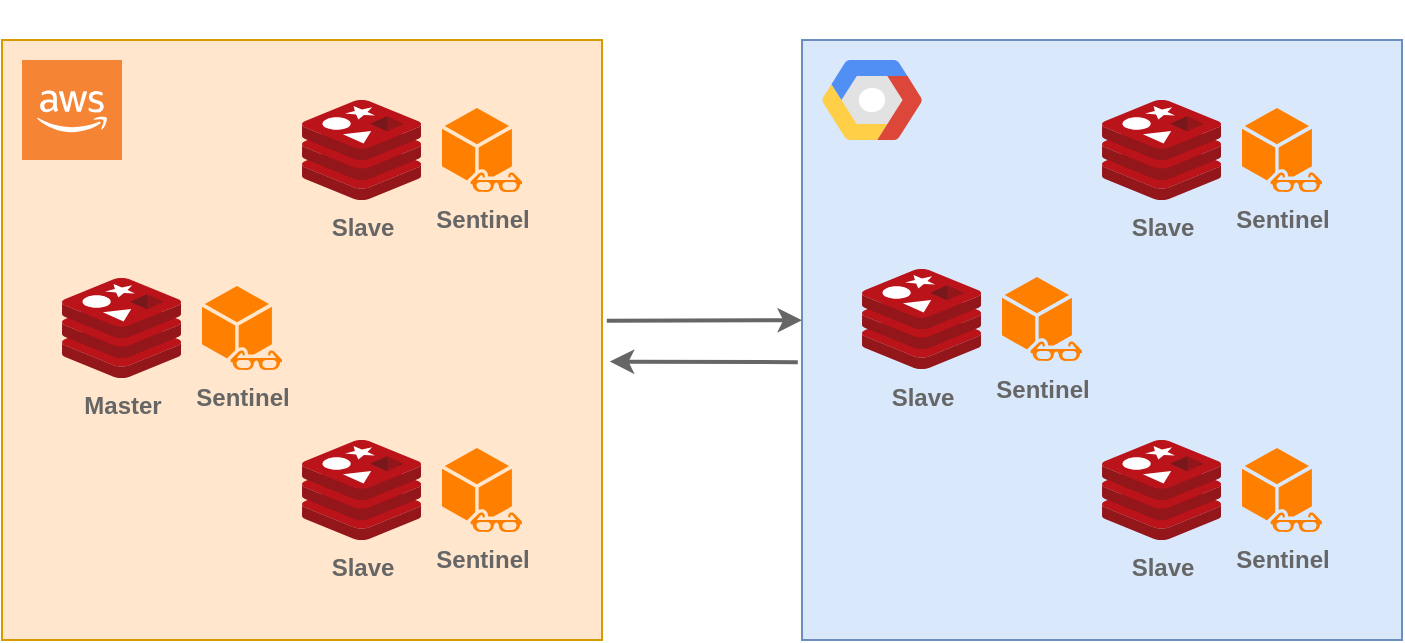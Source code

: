 <mxfile version="21.6.2" type="device">
  <diagram id="ft3K3jmwPGcE1OMdkpmU" name="Strona-1">
    <mxGraphModel dx="810" dy="538" grid="1" gridSize="10" guides="1" tooltips="1" connect="1" arrows="1" fold="1" page="1" pageScale="1" pageWidth="827" pageHeight="1169" math="0" shadow="0">
      <root>
        <mxCell id="0" />
        <mxCell id="1" parent="0" />
        <mxCell id="JrnWknX_qh0OFRoo8AEq-7" value="" style="rounded=0;whiteSpace=wrap;html=1;fillColor=#ffe6cc;strokeColor=#d79b00;" parent="1" vertex="1">
          <mxGeometry x="40" y="80" width="300" height="300" as="geometry" />
        </mxCell>
        <mxCell id="JrnWknX_qh0OFRoo8AEq-9" value="" style="rounded=0;whiteSpace=wrap;html=1;fillColor=#dae8fc;strokeColor=#6c8ebf;" parent="1" vertex="1">
          <mxGeometry x="440" y="80" width="300" height="300" as="geometry" />
        </mxCell>
        <mxCell id="JrnWknX_qh0OFRoo8AEq-6" value="" style="shape=mxgraph.gcp2.google_cloud_platform;fillColor=#F6F6F6;strokeColor=none;shadow=0;gradientColor=none;fontColor=#007FFF;spacingRight=0;spacingLeft=6;" parent="1" vertex="1">
          <mxGeometry x="450" y="90" width="50" height="40" as="geometry" />
        </mxCell>
        <mxCell id="JrnWknX_qh0OFRoo8AEq-3" value="" style="outlineConnect=0;dashed=0;verticalLabelPosition=bottom;verticalAlign=top;align=center;html=1;shape=mxgraph.aws3.cloud_2;fillColor=#F58534;gradientColor=none;" parent="1" vertex="1">
          <mxGeometry x="50" y="90" width="50" height="50" as="geometry" />
        </mxCell>
        <mxCell id="JrnWknX_qh0OFRoo8AEq-32" value="" style="endArrow=classic;html=1;rounded=0;fontColor=#666666;entryX=0;entryY=0.467;entryDx=0;entryDy=0;entryPerimeter=0;exitX=1.008;exitY=0.468;exitDx=0;exitDy=0;exitPerimeter=0;strokeColor=#666666;strokeWidth=2;" parent="1" source="JrnWknX_qh0OFRoo8AEq-7" target="JrnWknX_qh0OFRoo8AEq-9" edge="1">
          <mxGeometry width="50" height="50" relative="1" as="geometry">
            <mxPoint x="451" y="210" as="sourcePoint" />
            <mxPoint x="520" y="210.1" as="targetPoint" />
          </mxGeometry>
        </mxCell>
        <mxCell id="JrnWknX_qh0OFRoo8AEq-35" value="" style="endArrow=none;html=1;rounded=0;fontColor=#666666;entryX=-0.007;entryY=0.537;entryDx=0;entryDy=0;entryPerimeter=0;exitX=1.013;exitY=0.536;exitDx=0;exitDy=0;exitPerimeter=0;strokeColor=#666666;strokeWidth=2;startArrow=classic;startFill=1;endFill=0;" parent="1" source="JrnWknX_qh0OFRoo8AEq-7" target="JrnWknX_qh0OFRoo8AEq-9" edge="1">
          <mxGeometry width="50" height="50" relative="1" as="geometry">
            <mxPoint x="451" y="230" as="sourcePoint" />
            <mxPoint x="520" y="230.1" as="targetPoint" />
          </mxGeometry>
        </mxCell>
        <mxCell id="JrnWknX_qh0OFRoo8AEq-42" value="" style="sketch=0;aspect=fixed;html=1;points=[];align=center;image;fontSize=12;image=img/lib/mscae/Cache_Redis_Product.svg;fontColor=#007FFF;gradientColor=none;opacity=0;" parent="1" vertex="1">
          <mxGeometry x="375" y="60" width="50" height="42" as="geometry" />
        </mxCell>
        <mxCell id="JrnWknX_qh0OFRoo8AEq-44" value="Slave" style="sketch=0;aspect=fixed;html=1;points=[];align=center;image;fontSize=12;image=img/lib/mscae/Cache_Redis_Product.svg;fontColor=#666666;gradientColor=none;fontStyle=1;labelBackgroundColor=none;" parent="1" vertex="1">
          <mxGeometry x="190" y="280" width="59.53" height="50" as="geometry" />
        </mxCell>
        <mxCell id="972WV74ruK0YMcEmgfNz-1" value="Sentinel" style="sketch=0;pointerEvents=1;shadow=0;dashed=0;html=1;strokeColor=none;fillColor=#FF8000;labelPosition=center;verticalLabelPosition=bottom;verticalAlign=top;outlineConnect=0;align=center;shape=mxgraph.office.communications.watcher_node;labelBackgroundColor=none;fillStyle=auto;fontColor=#666666;fontStyle=1" parent="1" vertex="1">
          <mxGeometry x="260" y="114" width="40" height="42" as="geometry" />
        </mxCell>
        <mxCell id="972WV74ruK0YMcEmgfNz-2" value="Sentinel" style="sketch=0;pointerEvents=1;shadow=0;dashed=0;html=1;strokeColor=none;fillColor=#FF8000;labelPosition=center;verticalLabelPosition=bottom;verticalAlign=top;outlineConnect=0;align=center;shape=mxgraph.office.communications.watcher_node;labelBackgroundColor=none;fillStyle=auto;fontColor=#666666;fontStyle=1" parent="1" vertex="1">
          <mxGeometry x="260" y="284" width="40" height="42" as="geometry" />
        </mxCell>
        <mxCell id="972WV74ruK0YMcEmgfNz-3" value="Sentinel" style="sketch=0;pointerEvents=1;shadow=0;dashed=0;html=1;strokeColor=none;fillColor=#FF8000;labelPosition=center;verticalLabelPosition=bottom;verticalAlign=top;outlineConnect=0;align=center;shape=mxgraph.office.communications.watcher_node;labelBackgroundColor=none;fillStyle=auto;fontColor=#666666;fontStyle=1" parent="1" vertex="1">
          <mxGeometry x="140" y="203" width="40" height="42" as="geometry" />
        </mxCell>
        <mxCell id="972WV74ruK0YMcEmgfNz-4" value="Sentinel" style="sketch=0;pointerEvents=1;shadow=0;dashed=0;html=1;strokeColor=none;fillColor=#FF8000;labelPosition=center;verticalLabelPosition=bottom;verticalAlign=top;outlineConnect=0;align=center;shape=mxgraph.office.communications.watcher_node;labelBackgroundColor=none;fillStyle=auto;fontColor=#666666;fontStyle=1" parent="1" vertex="1">
          <mxGeometry x="660" y="114" width="40" height="42" as="geometry" />
        </mxCell>
        <mxCell id="972WV74ruK0YMcEmgfNz-5" value="Sentinel" style="sketch=0;pointerEvents=1;shadow=0;dashed=0;html=1;strokeColor=none;fillColor=#FF8000;labelPosition=center;verticalLabelPosition=bottom;verticalAlign=top;outlineConnect=0;align=center;shape=mxgraph.office.communications.watcher_node;labelBackgroundColor=none;fillStyle=auto;fontColor=#666666;fontStyle=1" parent="1" vertex="1">
          <mxGeometry x="540" y="198.5" width="40" height="42" as="geometry" />
        </mxCell>
        <mxCell id="972WV74ruK0YMcEmgfNz-7" value="Master" style="sketch=0;aspect=fixed;html=1;points=[];align=center;image;fontSize=12;image=img/lib/mscae/Cache_Redis_Product.svg;fontColor=#666666;gradientColor=none;fontStyle=1;labelBackgroundColor=none;" parent="1" vertex="1">
          <mxGeometry x="70" y="199" width="59.53" height="50" as="geometry" />
        </mxCell>
        <mxCell id="972WV74ruK0YMcEmgfNz-8" value="Slave" style="sketch=0;aspect=fixed;html=1;points=[];align=center;image;fontSize=12;image=img/lib/mscae/Cache_Redis_Product.svg;fontColor=#666666;gradientColor=none;fontStyle=1;labelBackgroundColor=none;" parent="1" vertex="1">
          <mxGeometry x="190" y="110" width="59.53" height="50" as="geometry" />
        </mxCell>
        <mxCell id="972WV74ruK0YMcEmgfNz-9" value="Slave" style="sketch=0;aspect=fixed;html=1;points=[];align=center;image;fontSize=12;image=img/lib/mscae/Cache_Redis_Product.svg;fontColor=#666666;gradientColor=none;fontStyle=1;labelBackgroundColor=none;" parent="1" vertex="1">
          <mxGeometry x="470" y="194.5" width="59.53" height="50" as="geometry" />
        </mxCell>
        <mxCell id="972WV74ruK0YMcEmgfNz-10" value="Slave" style="sketch=0;aspect=fixed;html=1;points=[];align=center;image;fontSize=12;image=img/lib/mscae/Cache_Redis_Product.svg;fontColor=#666666;gradientColor=none;fontStyle=1;labelBackgroundColor=none;" parent="1" vertex="1">
          <mxGeometry x="590" y="110" width="59.53" height="50" as="geometry" />
        </mxCell>
        <mxCell id="972WV74ruK0YMcEmgfNz-14" value="Sentinel" style="sketch=0;pointerEvents=1;shadow=0;dashed=0;html=1;strokeColor=none;fillColor=#FF8000;labelPosition=center;verticalLabelPosition=bottom;verticalAlign=top;outlineConnect=0;align=center;shape=mxgraph.office.communications.watcher_node;labelBackgroundColor=none;fillStyle=auto;fontColor=#666666;fontStyle=1" parent="1" vertex="1">
          <mxGeometry x="660" y="284" width="40" height="42" as="geometry" />
        </mxCell>
        <mxCell id="972WV74ruK0YMcEmgfNz-15" value="Slave" style="sketch=0;aspect=fixed;html=1;points=[];align=center;image;fontSize=12;image=img/lib/mscae/Cache_Redis_Product.svg;fontColor=#666666;gradientColor=none;fontStyle=1;labelBackgroundColor=none;" parent="1" vertex="1">
          <mxGeometry x="590" y="280" width="59.53" height="50" as="geometry" />
        </mxCell>
      </root>
    </mxGraphModel>
  </diagram>
</mxfile>
